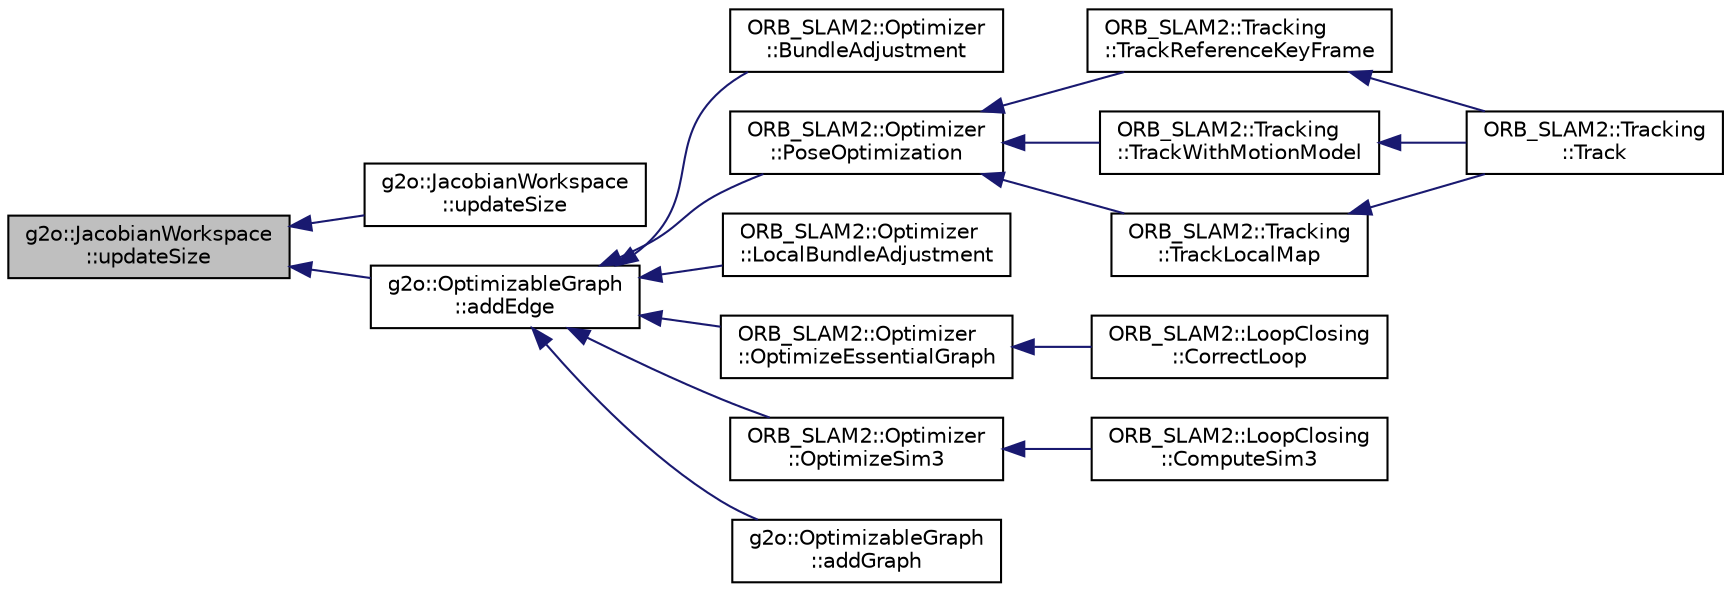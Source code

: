 digraph "g2o::JacobianWorkspace::updateSize"
{
  edge [fontname="Helvetica",fontsize="10",labelfontname="Helvetica",labelfontsize="10"];
  node [fontname="Helvetica",fontsize="10",shape=record];
  rankdir="LR";
  Node7 [label="g2o::JacobianWorkspace\l::updateSize",height=0.2,width=0.4,color="black", fillcolor="grey75", style="filled", fontcolor="black"];
  Node7 -> Node8 [dir="back",color="midnightblue",fontsize="10",style="solid"];
  Node8 [label="g2o::JacobianWorkspace\l::updateSize",height=0.2,width=0.4,color="black", fillcolor="white", style="filled",URL="$classg2o_1_1_jacobian_workspace.html#ae3d715bd25e196d8db81661ef0fbd09b"];
  Node7 -> Node9 [dir="back",color="midnightblue",fontsize="10",style="solid"];
  Node9 [label="g2o::OptimizableGraph\l::addEdge",height=0.2,width=0.4,color="black", fillcolor="white", style="filled",URL="$structg2o_1_1_optimizable_graph.html#a6831ed69fce3dba691f53302a2813070"];
  Node9 -> Node10 [dir="back",color="midnightblue",fontsize="10",style="solid"];
  Node10 [label="ORB_SLAM2::Optimizer\l::BundleAdjustment",height=0.2,width=0.4,color="black", fillcolor="white", style="filled",URL="$class_o_r_b___s_l_a_m2_1_1_optimizer.html#aac6bf926792ed8a013d64897879a89ec",tooltip="bundle adjustment Optimization "];
  Node9 -> Node11 [dir="back",color="midnightblue",fontsize="10",style="solid"];
  Node11 [label="ORB_SLAM2::Optimizer\l::PoseOptimization",height=0.2,width=0.4,color="black", fillcolor="white", style="filled",URL="$class_o_r_b___s_l_a_m2_1_1_optimizer.html#a7415d78b8a2323b88e108fa1ea3bf2d3",tooltip="Pose Only Optimization. "];
  Node11 -> Node12 [dir="back",color="midnightblue",fontsize="10",style="solid"];
  Node12 [label="ORB_SLAM2::Tracking\l::TrackReferenceKeyFrame",height=0.2,width=0.4,color="black", fillcolor="white", style="filled",URL="$class_o_r_b___s_l_a_m2_1_1_tracking.html#a737c5409c93844353561a0fe724ed1c2",tooltip="对参考关键帧的MapPoints进行跟踪 "];
  Node12 -> Node13 [dir="back",color="midnightblue",fontsize="10",style="solid"];
  Node13 [label="ORB_SLAM2::Tracking\l::Track",height=0.2,width=0.4,color="black", fillcolor="white", style="filled",URL="$class_o_r_b___s_l_a_m2_1_1_tracking.html#af1f2c9c533642d8c33854540e90d1918",tooltip="Main tracking function. It is independent of the input sensor. "];
  Node11 -> Node14 [dir="back",color="midnightblue",fontsize="10",style="solid"];
  Node14 [label="ORB_SLAM2::Tracking\l::TrackWithMotionModel",height=0.2,width=0.4,color="black", fillcolor="white", style="filled",URL="$class_o_r_b___s_l_a_m2_1_1_tracking.html#aca19f1d69b30a6c6e49281d422ac8298",tooltip="根据匀速度模型对上一帧的MapPoints进行跟踪 "];
  Node14 -> Node13 [dir="back",color="midnightblue",fontsize="10",style="solid"];
  Node11 -> Node15 [dir="back",color="midnightblue",fontsize="10",style="solid"];
  Node15 [label="ORB_SLAM2::Tracking\l::TrackLocalMap",height=0.2,width=0.4,color="black", fillcolor="white", style="filled",URL="$class_o_r_b___s_l_a_m2_1_1_tracking.html#af670c614f4e10d58c9f7aad9865b5c08",tooltip="对Local Map的MapPoints进行跟踪 "];
  Node15 -> Node13 [dir="back",color="midnightblue",fontsize="10",style="solid"];
  Node9 -> Node16 [dir="back",color="midnightblue",fontsize="10",style="solid"];
  Node16 [label="ORB_SLAM2::Optimizer\l::LocalBundleAdjustment",height=0.2,width=0.4,color="black", fillcolor="white", style="filled",URL="$class_o_r_b___s_l_a_m2_1_1_optimizer.html#ab70e0b4f366b65a0c1ae8b2def19d339",tooltip="Local Bundle Adjustment. "];
  Node9 -> Node17 [dir="back",color="midnightblue",fontsize="10",style="solid"];
  Node17 [label="ORB_SLAM2::Optimizer\l::OptimizeEssentialGraph",height=0.2,width=0.4,color="black", fillcolor="white", style="filled",URL="$class_o_r_b___s_l_a_m2_1_1_optimizer.html#a5a53ab409feed7f92547eb79a2d7f6e9",tooltip="闭环检测后，EssentialGraph优化 "];
  Node17 -> Node18 [dir="back",color="midnightblue",fontsize="10",style="solid"];
  Node18 [label="ORB_SLAM2::LoopClosing\l::CorrectLoop",height=0.2,width=0.4,color="black", fillcolor="white", style="filled",URL="$class_o_r_b___s_l_a_m2_1_1_loop_closing.html#aa007e0678582ec0de5d71280d23af540",tooltip="闭环 "];
  Node9 -> Node19 [dir="back",color="midnightblue",fontsize="10",style="solid"];
  Node19 [label="ORB_SLAM2::Optimizer\l::OptimizeSim3",height=0.2,width=0.4,color="black", fillcolor="white", style="filled",URL="$class_o_r_b___s_l_a_m2_1_1_optimizer.html#a91fbb960965c99e9802a5de45515813c",tooltip="形成闭环时进行Sim3优化 "];
  Node19 -> Node20 [dir="back",color="midnightblue",fontsize="10",style="solid"];
  Node20 [label="ORB_SLAM2::LoopClosing\l::ComputeSim3",height=0.2,width=0.4,color="black", fillcolor="white", style="filled",URL="$class_o_r_b___s_l_a_m2_1_1_loop_closing.html#ab4fcf814eed5b5dd2aec96454561b078",tooltip="计算当前帧与闭环帧的Sim3变换等 "];
  Node9 -> Node21 [dir="back",color="midnightblue",fontsize="10",style="solid"];
  Node21 [label="g2o::OptimizableGraph\l::addGraph",height=0.2,width=0.4,color="black", fillcolor="white", style="filled",URL="$structg2o_1_1_optimizable_graph.html#acea1342d9ab0bf717710c8f78b74ff25",tooltip="adds all edges and vertices of the graph g to this graph. "];
}
